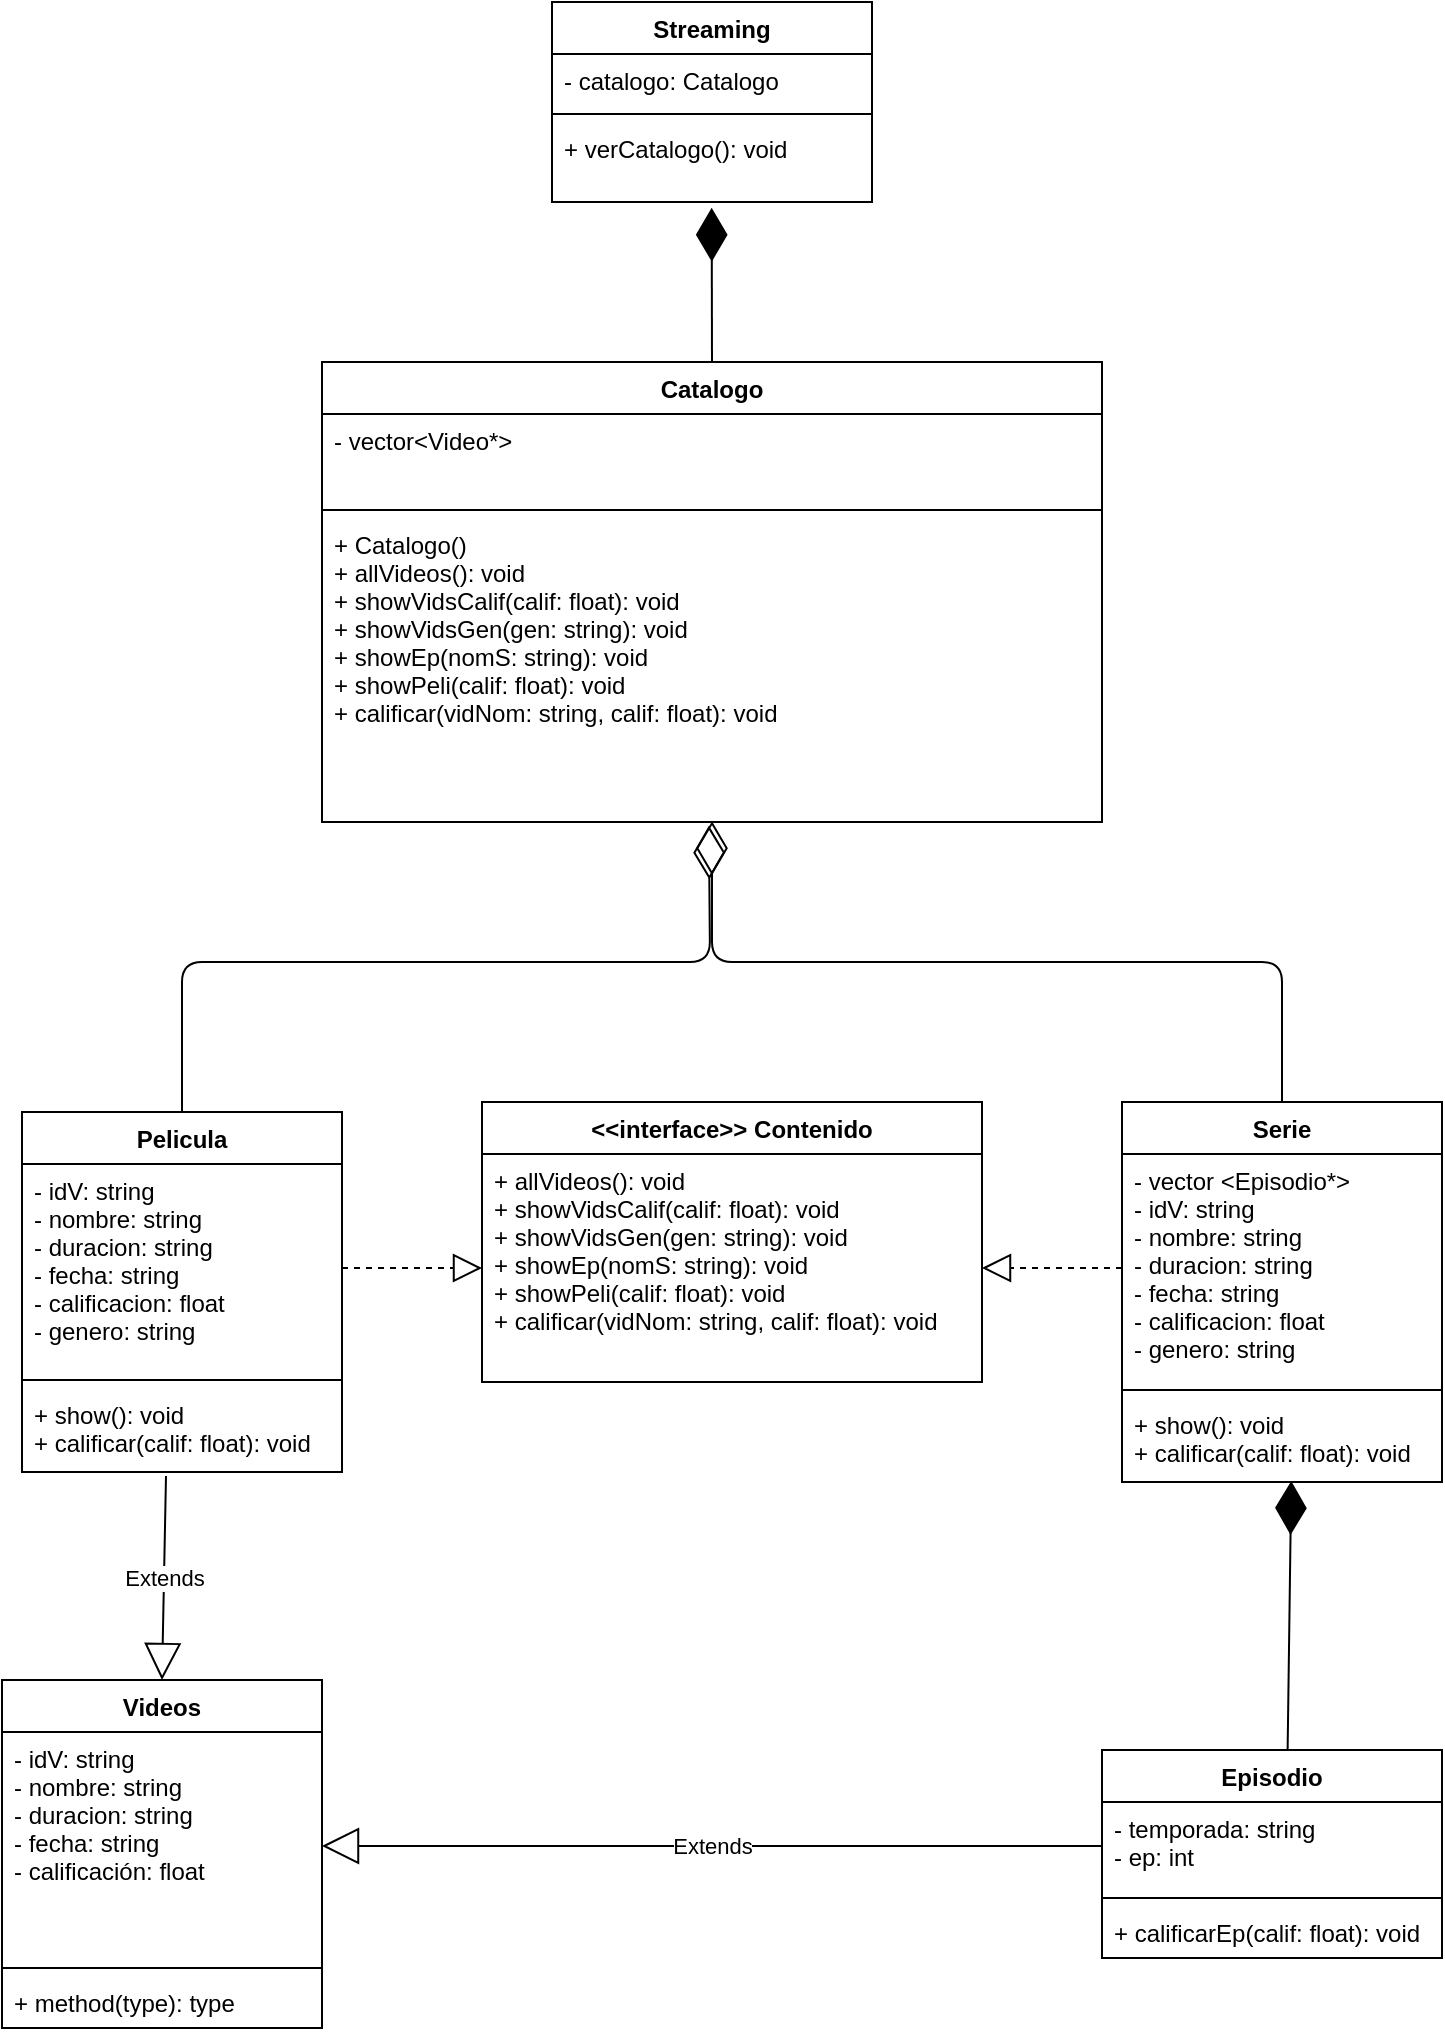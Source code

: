 <mxfile>
    <diagram id="g5spBLx_vvhdmmsODNRa" name="Page-1">
        <mxGraphModel dx="1403" dy="784" grid="1" gridSize="10" guides="1" tooltips="1" connect="1" arrows="1" fold="1" page="1" pageScale="1" pageWidth="850" pageHeight="1100" math="0" shadow="0">
            <root>
                <mxCell id="0"/>
                <mxCell id="1" parent="0"/>
                <mxCell id="24" value="" style="endArrow=diamondThin;endFill=1;endSize=24;html=1;entryX=0.529;entryY=0.988;entryDx=0;entryDy=0;entryPerimeter=0;exitX=0.546;exitY=-0.005;exitDx=0;exitDy=0;exitPerimeter=0;" parent="1" source="54" target="53" edge="1">
                    <mxGeometry width="160" relative="1" as="geometry">
                        <mxPoint x="630" y="725" as="sourcePoint"/>
                        <mxPoint x="470" y="695" as="targetPoint"/>
                    </mxGeometry>
                </mxCell>
                <mxCell id="27" value="Catalogo" style="swimlane;fontStyle=1;align=center;verticalAlign=top;childLayout=stackLayout;horizontal=1;startSize=26;horizontalStack=0;resizeParent=1;resizeParentMax=0;resizeLast=0;collapsible=1;marginBottom=0;" parent="1" vertex="1">
                    <mxGeometry x="230" y="200" width="390" height="230" as="geometry"/>
                </mxCell>
                <mxCell id="28" value="- vector&lt;Video*&gt;" style="text;strokeColor=none;fillColor=none;align=left;verticalAlign=top;spacingLeft=4;spacingRight=4;overflow=hidden;rotatable=0;points=[[0,0.5],[1,0.5]];portConstraint=eastwest;" parent="27" vertex="1">
                    <mxGeometry y="26" width="390" height="44" as="geometry"/>
                </mxCell>
                <mxCell id="29" value="" style="line;strokeWidth=1;fillColor=none;align=left;verticalAlign=middle;spacingTop=-1;spacingLeft=3;spacingRight=3;rotatable=0;labelPosition=right;points=[];portConstraint=eastwest;strokeColor=inherit;" parent="27" vertex="1">
                    <mxGeometry y="70" width="390" height="8" as="geometry"/>
                </mxCell>
                <mxCell id="30" value="+ Catalogo()&#10;+ allVideos(): void&#10;+ showVidsCalif(calif: float): void&#10;+ showVidsGen(gen: string): void&#10;+ showEp(nomS: string): void&#10;+ showPeli(calif: float): void&#10;+ calificar(vidNom: string, calif: float): void" style="text;strokeColor=none;fillColor=none;align=left;verticalAlign=top;spacingLeft=4;spacingRight=4;overflow=hidden;rotatable=0;points=[[0,0.5],[1,0.5]];portConstraint=eastwest;" parent="27" vertex="1">
                    <mxGeometry y="78" width="390" height="152" as="geometry"/>
                </mxCell>
                <mxCell id="31" value="&lt;&lt;interface&gt;&gt; Contenido" style="swimlane;fontStyle=1;align=center;verticalAlign=top;childLayout=stackLayout;horizontal=1;startSize=26;horizontalStack=0;resizeParent=1;resizeParentMax=0;resizeLast=0;collapsible=1;marginBottom=0;" parent="1" vertex="1">
                    <mxGeometry x="310" y="570" width="250" height="140" as="geometry"/>
                </mxCell>
                <mxCell id="34" value="+ allVideos(): void&#10;+ showVidsCalif(calif: float): void&#10;+ showVidsGen(gen: string): void&#10;+ showEp(nomS: string): void&#10;+ showPeli(calif: float): void&#10;+ calificar(vidNom: string, calif: float): void" style="text;strokeColor=none;fillColor=none;align=left;verticalAlign=top;spacingLeft=4;spacingRight=4;overflow=hidden;rotatable=0;points=[[0,0.5],[1,0.5]];portConstraint=eastwest;" parent="31" vertex="1">
                    <mxGeometry y="26" width="250" height="114" as="geometry"/>
                </mxCell>
                <mxCell id="38" value="" style="endArrow=diamondThin;endFill=1;endSize=24;html=1;entryX=0.499;entryY=1.072;entryDx=0;entryDy=0;entryPerimeter=0;exitX=0.5;exitY=0;exitDx=0;exitDy=0;" parent="1" source="27" target="43" edge="1">
                    <mxGeometry width="160" relative="1" as="geometry">
                        <mxPoint x="140" y="300" as="sourcePoint"/>
                        <mxPoint x="410" y="150" as="targetPoint"/>
                    </mxGeometry>
                </mxCell>
                <mxCell id="40" value="Streaming" style="swimlane;fontStyle=1;align=center;verticalAlign=top;childLayout=stackLayout;horizontal=1;startSize=26;horizontalStack=0;resizeParent=1;resizeParentMax=0;resizeLast=0;collapsible=1;marginBottom=0;" parent="1" vertex="1">
                    <mxGeometry x="345" y="20" width="160" height="100" as="geometry"/>
                </mxCell>
                <mxCell id="41" value="- catalogo: Catalogo" style="text;strokeColor=none;fillColor=none;align=left;verticalAlign=top;spacingLeft=4;spacingRight=4;overflow=hidden;rotatable=0;points=[[0,0.5],[1,0.5]];portConstraint=eastwest;" parent="40" vertex="1">
                    <mxGeometry y="26" width="160" height="26" as="geometry"/>
                </mxCell>
                <mxCell id="42" value="" style="line;strokeWidth=1;fillColor=none;align=left;verticalAlign=middle;spacingTop=-1;spacingLeft=3;spacingRight=3;rotatable=0;labelPosition=right;points=[];portConstraint=eastwest;strokeColor=inherit;" parent="40" vertex="1">
                    <mxGeometry y="52" width="160" height="8" as="geometry"/>
                </mxCell>
                <mxCell id="43" value="+ verCatalogo(): void" style="text;strokeColor=none;fillColor=none;align=left;verticalAlign=top;spacingLeft=4;spacingRight=4;overflow=hidden;rotatable=0;points=[[0,0.5],[1,0.5]];portConstraint=eastwest;" parent="40" vertex="1">
                    <mxGeometry y="60" width="160" height="40" as="geometry"/>
                </mxCell>
                <mxCell id="44" value="Pelicula" style="swimlane;fontStyle=1;align=center;verticalAlign=top;childLayout=stackLayout;horizontal=1;startSize=26;horizontalStack=0;resizeParent=1;resizeParentMax=0;resizeLast=0;collapsible=1;marginBottom=0;" parent="1" vertex="1">
                    <mxGeometry x="80" y="575" width="160" height="180" as="geometry"/>
                </mxCell>
                <mxCell id="45" value="- idV: string&#10;- nombre: string&#10;- duracion: string&#10;- fecha: string&#10;- calificacion: float&#10;- genero: string" style="text;strokeColor=none;fillColor=none;align=left;verticalAlign=top;spacingLeft=4;spacingRight=4;overflow=hidden;rotatable=0;points=[[0,0.5],[1,0.5]];portConstraint=eastwest;" parent="44" vertex="1">
                    <mxGeometry y="26" width="160" height="104" as="geometry"/>
                </mxCell>
                <mxCell id="46" value="" style="line;strokeWidth=1;fillColor=none;align=left;verticalAlign=middle;spacingTop=-1;spacingLeft=3;spacingRight=3;rotatable=0;labelPosition=right;points=[];portConstraint=eastwest;strokeColor=inherit;" parent="44" vertex="1">
                    <mxGeometry y="130" width="160" height="8" as="geometry"/>
                </mxCell>
                <mxCell id="47" value="+ show(): void&#10;+ calificar(calif: float): void" style="text;strokeColor=none;fillColor=none;align=left;verticalAlign=top;spacingLeft=4;spacingRight=4;overflow=hidden;rotatable=0;points=[[0,0.5],[1,0.5]];portConstraint=eastwest;" parent="44" vertex="1">
                    <mxGeometry y="138" width="160" height="42" as="geometry"/>
                </mxCell>
                <mxCell id="50" value="Serie" style="swimlane;fontStyle=1;align=center;verticalAlign=top;childLayout=stackLayout;horizontal=1;startSize=26;horizontalStack=0;resizeParent=1;resizeParentMax=0;resizeLast=0;collapsible=1;marginBottom=0;" parent="1" vertex="1">
                    <mxGeometry x="630" y="570" width="160" height="190" as="geometry"/>
                </mxCell>
                <mxCell id="51" value="- vector &lt;Episodio*&gt;&#10;- idV: string&#10;- nombre: string&#10;- duracion: string&#10;- fecha: string&#10;- calificacion: float&#10;- genero: string" style="text;strokeColor=none;fillColor=none;align=left;verticalAlign=top;spacingLeft=4;spacingRight=4;overflow=hidden;rotatable=0;points=[[0,0.5],[1,0.5]];portConstraint=eastwest;" parent="50" vertex="1">
                    <mxGeometry y="26" width="160" height="114" as="geometry"/>
                </mxCell>
                <mxCell id="52" value="" style="line;strokeWidth=1;fillColor=none;align=left;verticalAlign=middle;spacingTop=-1;spacingLeft=3;spacingRight=3;rotatable=0;labelPosition=right;points=[];portConstraint=eastwest;strokeColor=inherit;" parent="50" vertex="1">
                    <mxGeometry y="140" width="160" height="8" as="geometry"/>
                </mxCell>
                <mxCell id="53" value="+ show(): void&#10;+ calificar(calif: float): void" style="text;strokeColor=none;fillColor=none;align=left;verticalAlign=top;spacingLeft=4;spacingRight=4;overflow=hidden;rotatable=0;points=[[0,0.5],[1,0.5]];portConstraint=eastwest;" parent="50" vertex="1">
                    <mxGeometry y="148" width="160" height="42" as="geometry"/>
                </mxCell>
                <mxCell id="54" value="Episodio" style="swimlane;fontStyle=1;align=center;verticalAlign=top;childLayout=stackLayout;horizontal=1;startSize=26;horizontalStack=0;resizeParent=1;resizeParentMax=0;resizeLast=0;collapsible=1;marginBottom=0;" parent="1" vertex="1">
                    <mxGeometry x="620" y="894" width="170" height="104" as="geometry"/>
                </mxCell>
                <mxCell id="55" value="- temporada: string&#10;- ep: int" style="text;strokeColor=none;fillColor=none;align=left;verticalAlign=top;spacingLeft=4;spacingRight=4;overflow=hidden;rotatable=0;points=[[0,0.5],[1,0.5]];portConstraint=eastwest;" parent="54" vertex="1">
                    <mxGeometry y="26" width="170" height="44" as="geometry"/>
                </mxCell>
                <mxCell id="56" value="" style="line;strokeWidth=1;fillColor=none;align=left;verticalAlign=middle;spacingTop=-1;spacingLeft=3;spacingRight=3;rotatable=0;labelPosition=right;points=[];portConstraint=eastwest;strokeColor=inherit;" parent="54" vertex="1">
                    <mxGeometry y="70" width="170" height="8" as="geometry"/>
                </mxCell>
                <mxCell id="57" value="+ calificarEp(calif: float): void" style="text;strokeColor=none;fillColor=none;align=left;verticalAlign=top;spacingLeft=4;spacingRight=4;overflow=hidden;rotatable=0;points=[[0,0.5],[1,0.5]];portConstraint=eastwest;" parent="54" vertex="1">
                    <mxGeometry y="78" width="170" height="26" as="geometry"/>
                </mxCell>
                <mxCell id="58" value="Videos" style="swimlane;fontStyle=1;align=center;verticalAlign=top;childLayout=stackLayout;horizontal=1;startSize=26;horizontalStack=0;resizeParent=1;resizeParentMax=0;resizeLast=0;collapsible=1;marginBottom=0;" parent="1" vertex="1">
                    <mxGeometry x="70" y="859" width="160" height="174" as="geometry"/>
                </mxCell>
                <mxCell id="59" value="- idV: string&#10;- nombre: string&#10;- duracion: string&#10;- fecha: string&#10;- calificación: float" style="text;strokeColor=none;fillColor=none;align=left;verticalAlign=top;spacingLeft=4;spacingRight=4;overflow=hidden;rotatable=0;points=[[0,0.5],[1,0.5]];portConstraint=eastwest;" parent="58" vertex="1">
                    <mxGeometry y="26" width="160" height="114" as="geometry"/>
                </mxCell>
                <mxCell id="60" value="" style="line;strokeWidth=1;fillColor=none;align=left;verticalAlign=middle;spacingTop=-1;spacingLeft=3;spacingRight=3;rotatable=0;labelPosition=right;points=[];portConstraint=eastwest;strokeColor=inherit;" parent="58" vertex="1">
                    <mxGeometry y="140" width="160" height="8" as="geometry"/>
                </mxCell>
                <mxCell id="61" value="+ method(type): type" style="text;strokeColor=none;fillColor=none;align=left;verticalAlign=top;spacingLeft=4;spacingRight=4;overflow=hidden;rotatable=0;points=[[0,0.5],[1,0.5]];portConstraint=eastwest;" parent="58" vertex="1">
                    <mxGeometry y="148" width="160" height="26" as="geometry"/>
                </mxCell>
                <mxCell id="62" value="Extends" style="endArrow=block;endSize=16;endFill=0;html=1;exitX=0;exitY=0.5;exitDx=0;exitDy=0;entryX=1;entryY=0.5;entryDx=0;entryDy=0;" parent="1" source="55" target="59" edge="1">
                    <mxGeometry width="160" relative="1" as="geometry">
                        <mxPoint x="510" y="915" as="sourcePoint"/>
                        <mxPoint x="300" y="935" as="targetPoint"/>
                    </mxGeometry>
                </mxCell>
                <mxCell id="63" value="Extends" style="endArrow=block;endSize=16;endFill=0;html=1;exitX=0.45;exitY=1.048;exitDx=0;exitDy=0;exitPerimeter=0;entryX=0.5;entryY=0;entryDx=0;entryDy=0;" parent="1" source="47" target="58" edge="1">
                    <mxGeometry width="160" relative="1" as="geometry">
                        <mxPoint x="540" y="805" as="sourcePoint"/>
                        <mxPoint x="700" y="805" as="targetPoint"/>
                    </mxGeometry>
                </mxCell>
                <mxCell id="64" value="" style="endArrow=block;dashed=1;endFill=0;endSize=12;html=1;exitX=1;exitY=0.5;exitDx=0;exitDy=0;entryX=0;entryY=0.5;entryDx=0;entryDy=0;" parent="1" source="45" target="34" edge="1">
                    <mxGeometry width="160" relative="1" as="geometry">
                        <mxPoint x="300" y="715" as="sourcePoint"/>
                        <mxPoint x="350" y="685" as="targetPoint"/>
                    </mxGeometry>
                </mxCell>
                <mxCell id="65" value="" style="endArrow=block;dashed=1;endFill=0;endSize=12;html=1;exitX=0;exitY=0.5;exitDx=0;exitDy=0;entryX=1;entryY=0.5;entryDx=0;entryDy=0;" parent="1" source="51" target="34" edge="1">
                    <mxGeometry width="160" relative="1" as="geometry">
                        <mxPoint x="300" y="588" as="sourcePoint"/>
                        <mxPoint x="370" y="603" as="targetPoint"/>
                    </mxGeometry>
                </mxCell>
                <mxCell id="66" value="" style="endArrow=diamondThin;endFill=0;endSize=24;html=1;exitX=0.5;exitY=0;exitDx=0;exitDy=0;entryX=0.496;entryY=1.012;entryDx=0;entryDy=0;entryPerimeter=0;" parent="1" source="44" target="30" edge="1">
                    <mxGeometry width="160" relative="1" as="geometry">
                        <mxPoint x="400" y="500" as="sourcePoint"/>
                        <mxPoint x="350" y="470" as="targetPoint"/>
                        <Array as="points">
                            <mxPoint x="160" y="500"/>
                            <mxPoint x="424" y="500"/>
                        </Array>
                    </mxGeometry>
                </mxCell>
                <mxCell id="68" value="" style="endArrow=diamondThin;endFill=0;endSize=24;html=1;exitX=0.5;exitY=0;exitDx=0;exitDy=0;entryX=0.5;entryY=0.998;entryDx=0;entryDy=0;entryPerimeter=0;" parent="1" source="50" target="30" edge="1">
                    <mxGeometry width="160" relative="1" as="geometry">
                        <mxPoint x="650" y="570" as="sourcePoint"/>
                        <mxPoint x="460" y="460" as="targetPoint"/>
                        <Array as="points">
                            <mxPoint x="710" y="500"/>
                            <mxPoint x="425" y="500"/>
                        </Array>
                    </mxGeometry>
                </mxCell>
            </root>
        </mxGraphModel>
    </diagram>
</mxfile>